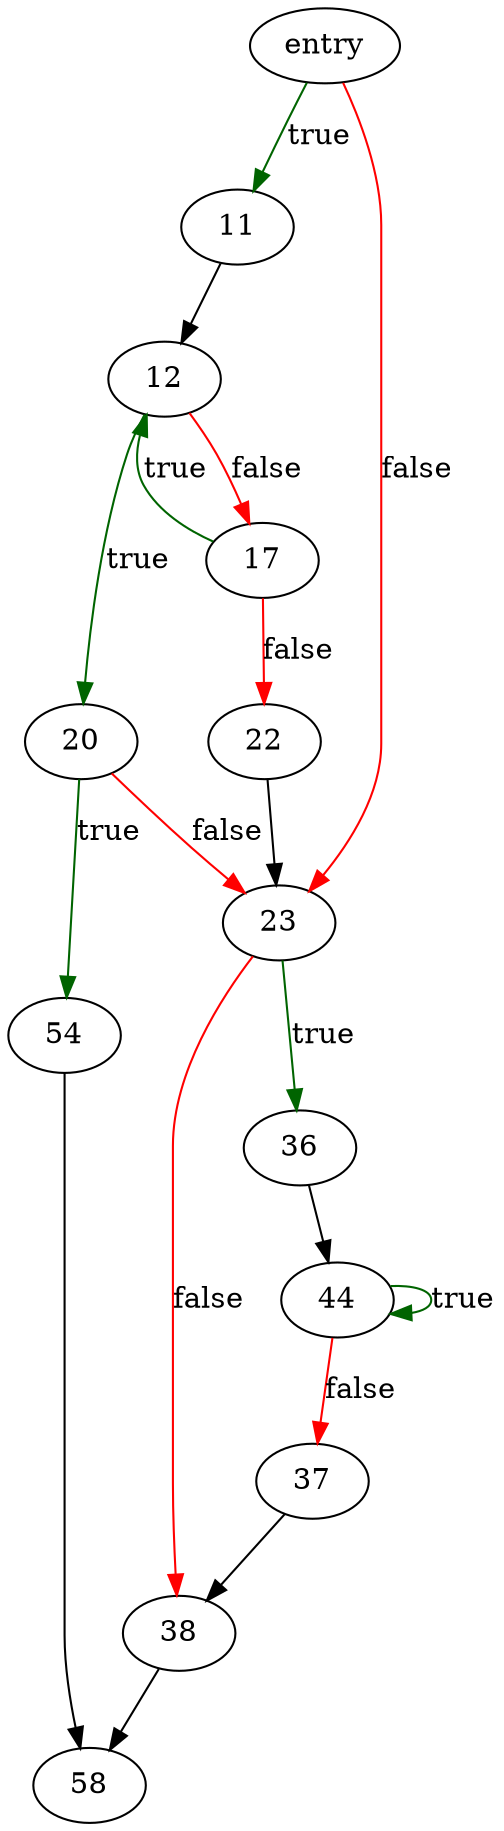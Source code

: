 digraph "mp_factor_insert" {
	// Node definitions.
	2 [label=entry];
	11;
	12;
	17;
	20;
	22;
	23;
	36;
	37;
	38;
	44;
	54;
	58;

	// Edge definitions.
	2 -> 11 [
		color=darkgreen
		label=true
	];
	2 -> 23 [
		color=red
		label=false
	];
	11 -> 12;
	12 -> 17 [
		color=red
		label=false
	];
	12 -> 20 [
		color=darkgreen
		label=true
	];
	17 -> 12 [
		color=darkgreen
		label=true
	];
	17 -> 22 [
		color=red
		label=false
	];
	20 -> 23 [
		color=red
		label=false
	];
	20 -> 54 [
		color=darkgreen
		label=true
	];
	22 -> 23;
	23 -> 36 [
		color=darkgreen
		label=true
	];
	23 -> 38 [
		color=red
		label=false
	];
	36 -> 44;
	37 -> 38;
	38 -> 58;
	44 -> 37 [
		color=red
		label=false
	];
	44 -> 44 [
		color=darkgreen
		label=true
	];
	54 -> 58;
}